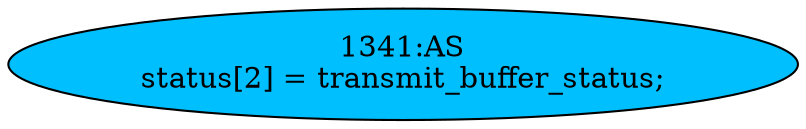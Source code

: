 strict digraph "" {
	node [label="\N"];
	"1341:AS"	 [ast="<pyverilog.vparser.ast.Assign object at 0x7fd77332ff50>",
		def_var="['status']",
		fillcolor=deepskyblue,
		label="1341:AS
status[2] = transmit_buffer_status;",
		statements="[]",
		style=filled,
		typ=Assign,
		use_var="['transmit_buffer_status']"];
}
